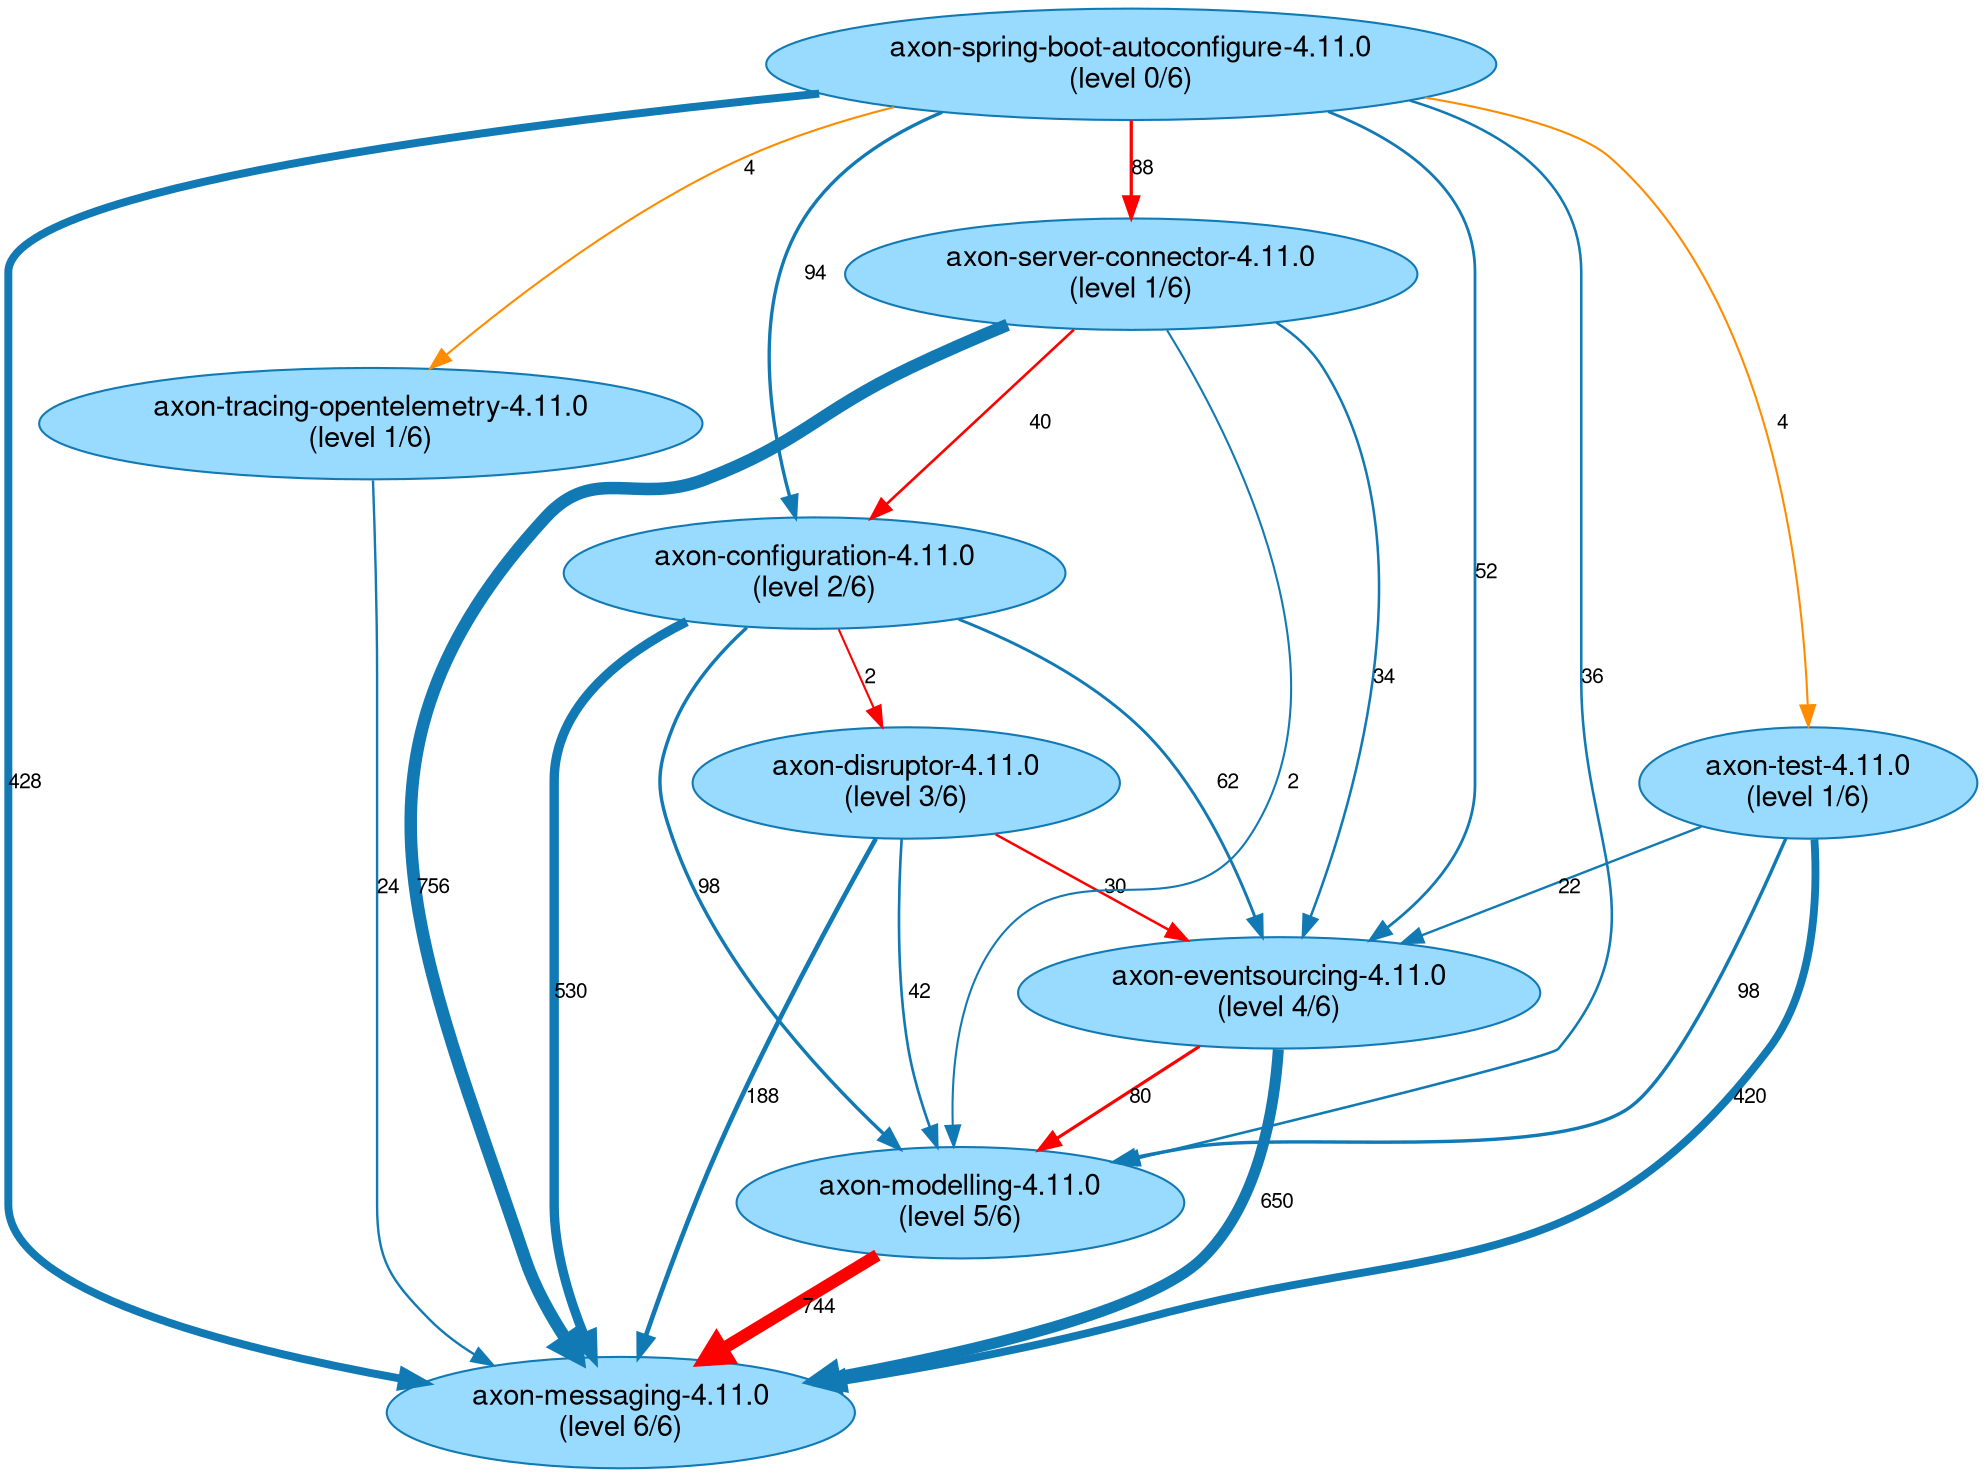 // This GraphViz dot file was generated by the script convertQueryResultCsvToGraphVizDotFile.sh with default.template

strict digraph JavaArtifactLongestPaths {
    fontname = "Helvetica,Arial,sans-serif";
    node [fontname = "Helvetica,Arial,sans-serif";];
    edge [fontname = "Helvetica,Arial,sans-serif"; fontsize = 10;];
    node [style = filled; fillcolor = "0.560 0.400 0.999";];
    node [color = "0.560 0.900 0.700";];
    edge [color = "0.560 0.900 0.700";];
	"axon-disruptor-4.11.0\n(level 3/6)" -> "axon-messaging-4.11.0\n(level 6/6)" [label=188; penwidth=2.23; ];
	"axon-disruptor-4.11.0\n(level 3/6)" -> "axon-modelling-4.11.0\n(level 5/6)" [label=42; penwidth=1.27; ];
	"axon-disruptor-4.11.0\n(level 3/6)" -> "axon-eventsourcing-4.11.0\n(level 4/6)" [label=30; penwidth=1.19; color="red"; ];
	"axon-tracing-opentelemetry-4.11.0\n(level 1/6)" -> "axon-messaging-4.11.0\n(level 6/6)" [label=24; penwidth=1.15; ];
	"axon-modelling-4.11.0\n(level 5/6)" -> "axon-messaging-4.11.0\n(level 6/6)" [label=744; penwidth=5.92; color="red"; ];
	"axon-eventsourcing-4.11.0\n(level 4/6)" -> "axon-messaging-4.11.0\n(level 6/6)" [label=650; penwidth=5.3; ];
	"axon-eventsourcing-4.11.0\n(level 4/6)" -> "axon-modelling-4.11.0\n(level 5/6)" [label=80; penwidth=1.52; color="red"; ];
	"axon-server-connector-4.11.0\n(level 1/6)" -> "axon-messaging-4.11.0\n(level 6/6)" [label=756; penwidth=6.0; ];
	"axon-server-connector-4.11.0\n(level 1/6)" -> "axon-configuration-4.11.0\n(level 2/6)" [label=40; penwidth=1.25; color="red"; ];
	"axon-server-connector-4.11.0\n(level 1/6)" -> "axon-eventsourcing-4.11.0\n(level 4/6)" [label=34; penwidth=1.21; ];
	"axon-server-connector-4.11.0\n(level 1/6)" -> "axon-modelling-4.11.0\n(level 5/6)" [label=2; penwidth=1.0; ];
	"axon-spring-boot-autoconfigure-4.11.0\n(level 0/6)" -> "axon-messaging-4.11.0\n(level 6/6)" [label=428; penwidth=3.82; ];
	"axon-spring-boot-autoconfigure-4.11.0\n(level 0/6)" -> "axon-eventsourcing-4.11.0\n(level 4/6)" [label=52; penwidth=1.33; ];
	"axon-spring-boot-autoconfigure-4.11.0\n(level 0/6)" -> "axon-configuration-4.11.0\n(level 2/6)" [label=94; penwidth=1.61; ];
	"axon-spring-boot-autoconfigure-4.11.0\n(level 0/6)" -> "axon-modelling-4.11.0\n(level 5/6)" [label=36; penwidth=1.23; ];
	"axon-spring-boot-autoconfigure-4.11.0\n(level 0/6)" -> "axon-test-4.11.0\n(level 1/6)" [label=4; penwidth=1.01; ];
	"axon-spring-boot-autoconfigure-4.11.0\n(level 0/6)" -> "axon-server-connector-4.11.0\n(level 1/6)" [label=88; penwidth=1.57; color="red"; ];
	"axon-spring-boot-autoconfigure-4.11.0\n(level 0/6)" -> "axon-tracing-opentelemetry-4.11.0\n(level 1/6)" [label=4; penwidth=1.01; ];
	"axon-configuration-4.11.0\n(level 2/6)" -> "axon-modelling-4.11.0\n(level 5/6)" [label=98; penwidth=1.64; ];
	"axon-configuration-4.11.0\n(level 2/6)" -> "axon-messaging-4.11.0\n(level 6/6)" [label=530; penwidth=4.5; ];
	"axon-configuration-4.11.0\n(level 2/6)" -> "axon-eventsourcing-4.11.0\n(level 4/6)" [label=62; penwidth=1.4; ];
	"axon-configuration-4.11.0\n(level 2/6)" -> "axon-disruptor-4.11.0\n(level 3/6)" [label=2; penwidth=1.0; color="red"; ];
	"axon-test-4.11.0\n(level 1/6)" -> "axon-messaging-4.11.0\n(level 6/6)" [label=420; penwidth=3.77; ];
	"axon-test-4.11.0\n(level 1/6)" -> "axon-modelling-4.11.0\n(level 5/6)" [label=98; penwidth=1.64; ];
	"axon-test-4.11.0\n(level 1/6)" -> "axon-eventsourcing-4.11.0\n(level 4/6)" [label=22; penwidth=1.13; ];
	"axon-spring-boot-autoconfigure-4.11.0\n(level 0/6)" -> "axon-tracing-opentelemetry-4.11.0\n(level 1/6)" [label=4; penwidth=1.01; color="darkorange"; ];
	"axon-spring-boot-autoconfigure-4.11.0\n(level 0/6)" -> "axon-test-4.11.0\n(level 1/6)" [label=4; penwidth=1.01; color="darkorange"; ];
}
